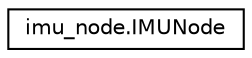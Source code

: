 digraph "Graphical Class Hierarchy"
{
 // LATEX_PDF_SIZE
  edge [fontname="Helvetica",fontsize="10",labelfontname="Helvetica",labelfontsize="10"];
  node [fontname="Helvetica",fontsize="10",shape=record];
  rankdir="LR";
  Node0 [label="imu_node.IMUNode",height=0.2,width=0.4,color="black", fillcolor="white", style="filled",URL="$classimu__node_1_1_i_m_u_node.html",tooltip=" "];
}
